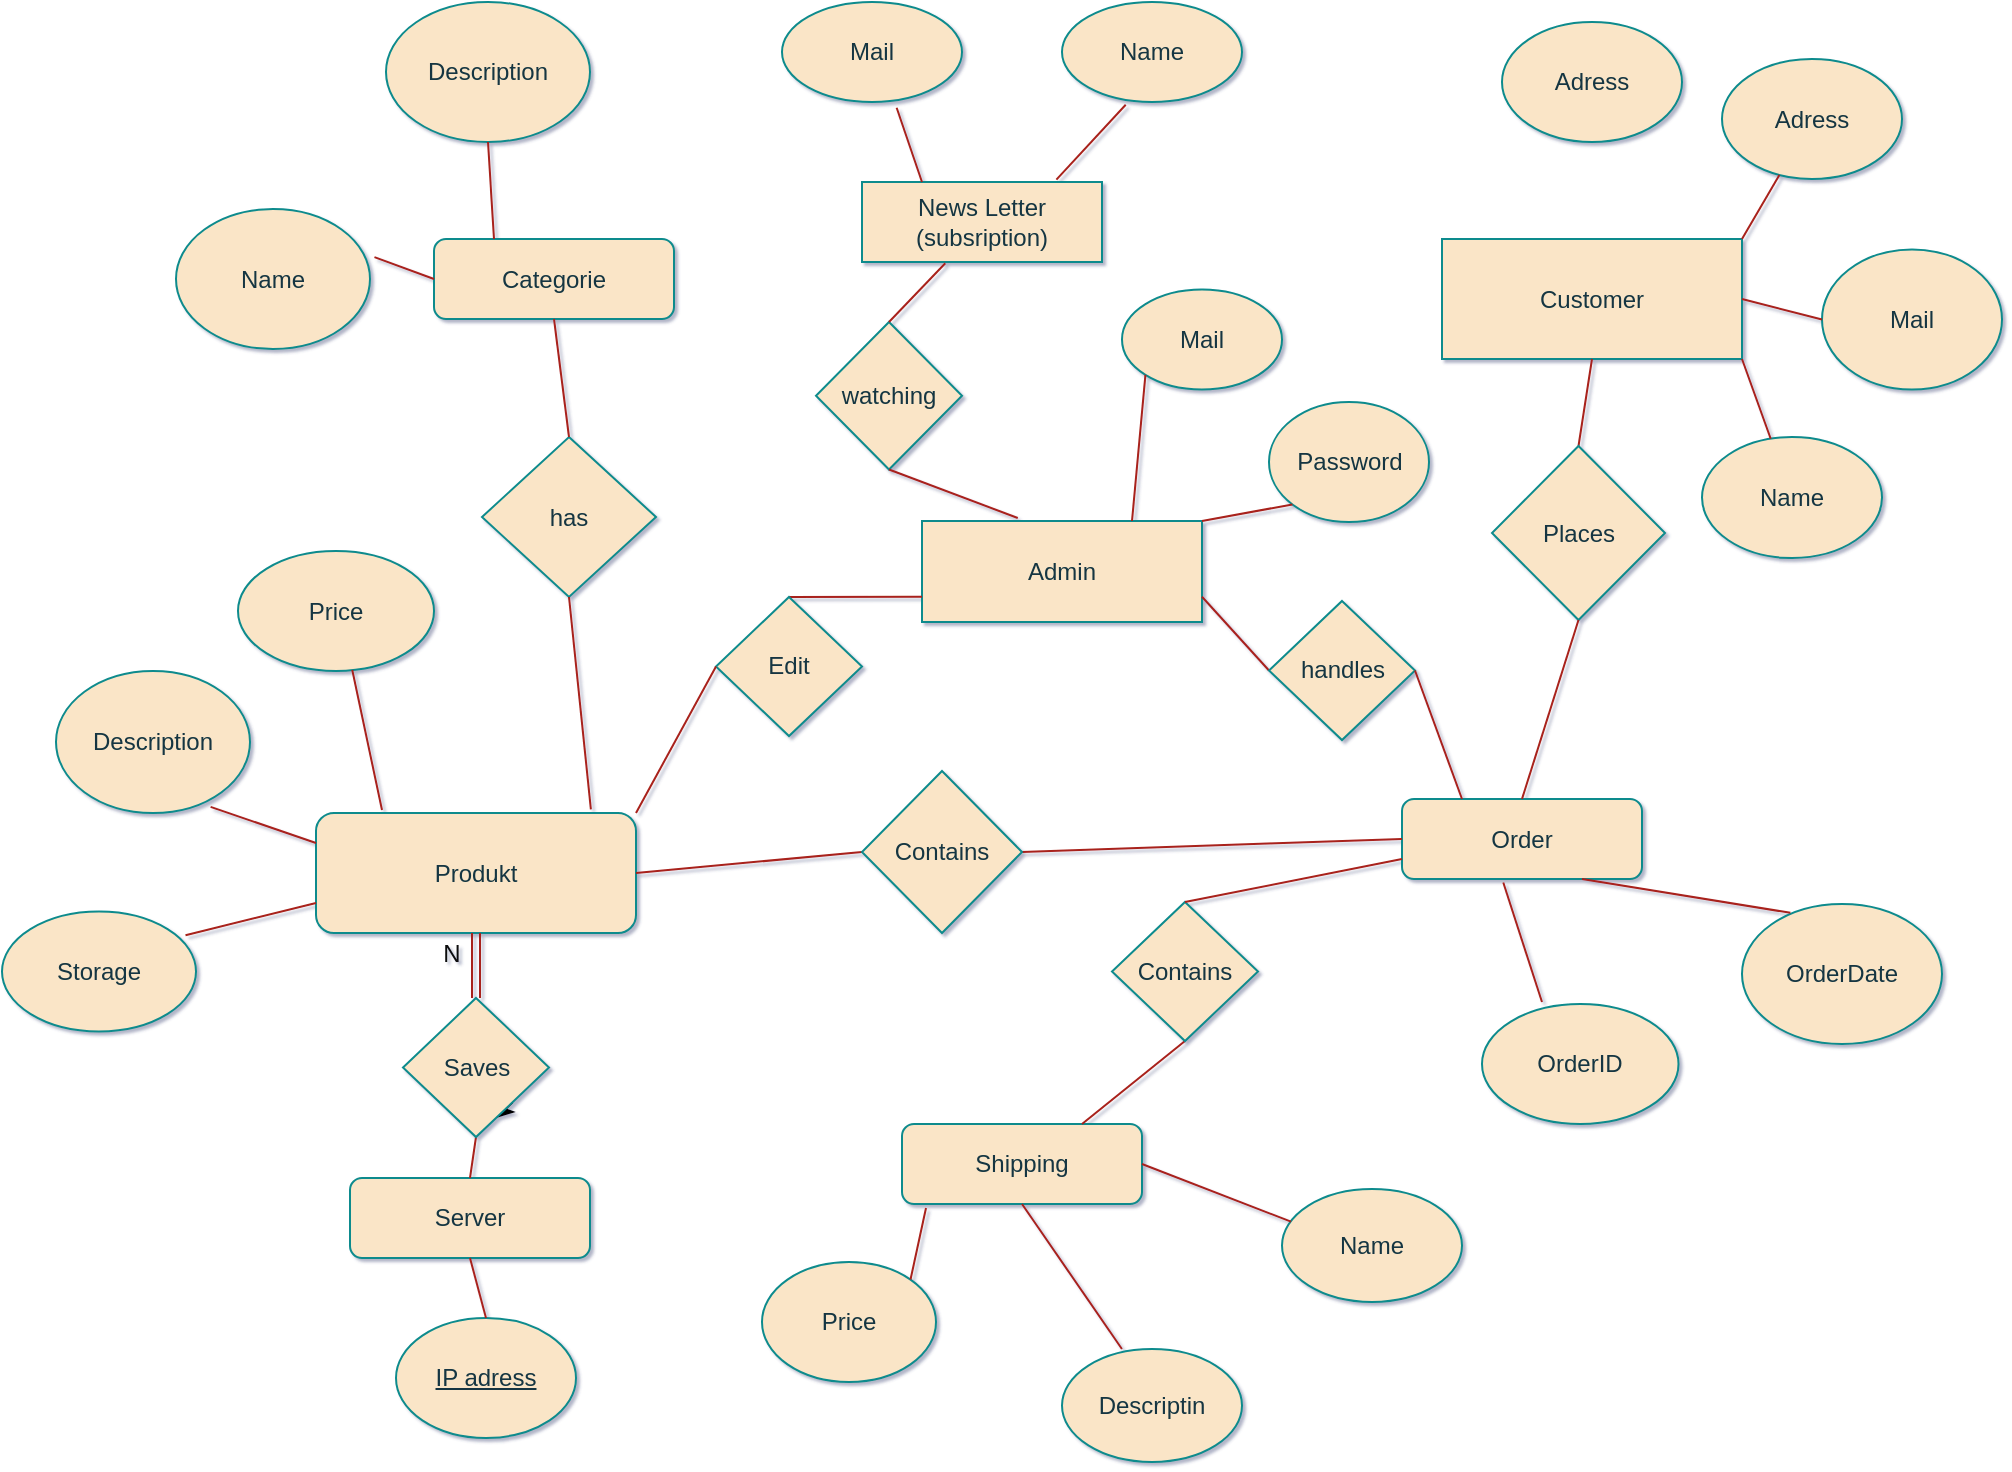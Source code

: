 <mxfile version="14.2.4" type="embed" pages="2">
    <diagram id="C5RBs43oDa-KdzZeNtuy" name="Page-1">
        <mxGraphModel dx="1208" dy="580" grid="1" gridSize="10" guides="1" tooltips="1" connect="1" arrows="1" fold="1" page="0" pageScale="1" pageWidth="827" pageHeight="1169" background="#ffffff" math="0" shadow="1">
            <root>
                <mxCell id="WIyWlLk6GJQsqaUBKTNV-0"/>
                <mxCell id="WIyWlLk6GJQsqaUBKTNV-1" parent="WIyWlLk6GJQsqaUBKTNV-0"/>
                <mxCell id="WbxrASm2dwjbmTtkLsMe-0" value="Customer" style="rounded=1;whiteSpace=wrap;html=1;fontSize=12;glass=0;strokeWidth=1;shadow=0;arcSize=0;fillColor=#FAE5C7;strokeColor=#0F8B8D;fontColor=#143642;" parent="WIyWlLk6GJQsqaUBKTNV-1" vertex="1">
                    <mxGeometry x="580" y="268.5" width="150" height="60" as="geometry"/>
                </mxCell>
                <mxCell id="WbxrASm2dwjbmTtkLsMe-1" value="Produkt" style="rounded=1;whiteSpace=wrap;html=1;fontSize=12;glass=0;strokeWidth=1;shadow=0;fillColor=#FAE5C7;strokeColor=#0F8B8D;fontColor=#143642;" parent="WIyWlLk6GJQsqaUBKTNV-1" vertex="1">
                    <mxGeometry x="17" y="555.5" width="160" height="60" as="geometry"/>
                </mxCell>
                <mxCell id="WbxrASm2dwjbmTtkLsMe-2" value="Order" style="rounded=1;whiteSpace=wrap;html=1;fontSize=12;glass=0;strokeWidth=1;shadow=0;fillColor=#FAE5C7;strokeColor=#0F8B8D;fontColor=#143642;" parent="WIyWlLk6GJQsqaUBKTNV-1" vertex="1">
                    <mxGeometry x="560" y="548.5" width="120" height="40" as="geometry"/>
                </mxCell>
                <mxCell id="WbxrASm2dwjbmTtkLsMe-3" value="Shipping" style="rounded=1;whiteSpace=wrap;html=1;fontSize=12;glass=0;strokeWidth=1;shadow=0;fillColor=#FAE5C7;strokeColor=#0F8B8D;fontColor=#143642;" parent="WIyWlLk6GJQsqaUBKTNV-1" vertex="1">
                    <mxGeometry x="310" y="711" width="120" height="40" as="geometry"/>
                </mxCell>
                <mxCell id="WbxrASm2dwjbmTtkLsMe-4" value="Adress" style="ellipse;whiteSpace=wrap;html=1;fillColor=#FAE5C7;strokeColor=#0F8B8D;fontColor=#143642;" parent="WIyWlLk6GJQsqaUBKTNV-1" vertex="1">
                    <mxGeometry x="720" y="178.5" width="90" height="60" as="geometry"/>
                </mxCell>
                <mxCell id="WbxrASm2dwjbmTtkLsMe-5" value="Mail" style="ellipse;whiteSpace=wrap;html=1;fillColor=#FAE5C7;strokeColor=#0F8B8D;fontColor=#143642;" parent="WIyWlLk6GJQsqaUBKTNV-1" vertex="1">
                    <mxGeometry x="770" y="273.75" width="90" height="70" as="geometry"/>
                </mxCell>
                <mxCell id="WbxrASm2dwjbmTtkLsMe-10" value="OrderID" style="ellipse;whiteSpace=wrap;html=1;fillColor=#FAE5C7;strokeColor=#0F8B8D;fontColor=#143642;" parent="WIyWlLk6GJQsqaUBKTNV-1" vertex="1">
                    <mxGeometry x="600" y="651" width="98.25" height="60" as="geometry"/>
                </mxCell>
                <mxCell id="WbxrASm2dwjbmTtkLsMe-11" value="OrderDate" style="ellipse;whiteSpace=wrap;html=1;fillColor=#FAE5C7;strokeColor=#0F8B8D;fontColor=#143642;" parent="WIyWlLk6GJQsqaUBKTNV-1" vertex="1">
                    <mxGeometry x="730" y="601" width="100" height="70" as="geometry"/>
                </mxCell>
                <mxCell id="WbxrASm2dwjbmTtkLsMe-12" value="" style="endArrow=none;html=1;entryX=0.422;entryY=1.044;entryDx=0;entryDy=0;entryPerimeter=0;labelBackgroundColor=#DAD2D8;strokeColor=#A8201A;fontColor=#143642;" parent="WIyWlLk6GJQsqaUBKTNV-1" target="WbxrASm2dwjbmTtkLsMe-2" edge="1">
                    <mxGeometry width="50" height="50" relative="1" as="geometry">
                        <mxPoint x="630" y="650" as="sourcePoint"/>
                        <mxPoint x="621" y="831.5" as="targetPoint"/>
                    </mxGeometry>
                </mxCell>
                <mxCell id="WbxrASm2dwjbmTtkLsMe-13" value="" style="endArrow=none;html=1;exitX=0.242;exitY=0.063;exitDx=0;exitDy=0;exitPerimeter=0;entryX=0.75;entryY=1;entryDx=0;entryDy=0;labelBackgroundColor=#DAD2D8;strokeColor=#A8201A;fontColor=#143642;" parent="WIyWlLk6GJQsqaUBKTNV-1" source="WbxrASm2dwjbmTtkLsMe-11" target="WbxrASm2dwjbmTtkLsMe-2" edge="1">
                    <mxGeometry width="50" height="50" relative="1" as="geometry">
                        <mxPoint x="590.04" y="900.54" as="sourcePoint"/>
                        <mxPoint x="631" y="841.5" as="targetPoint"/>
                    </mxGeometry>
                </mxCell>
                <mxCell id="WbxrASm2dwjbmTtkLsMe-14" value="Descriptin" style="ellipse;whiteSpace=wrap;html=1;fillColor=#FAE5C7;strokeColor=#0F8B8D;fontColor=#143642;" parent="WIyWlLk6GJQsqaUBKTNV-1" vertex="1">
                    <mxGeometry x="390" y="823.5" width="90" height="56.5" as="geometry"/>
                </mxCell>
                <mxCell id="WbxrASm2dwjbmTtkLsMe-15" value="Price" style="ellipse;whiteSpace=wrap;html=1;fillColor=#FAE5C7;strokeColor=#0F8B8D;fontColor=#143642;" parent="WIyWlLk6GJQsqaUBKTNV-1" vertex="1">
                    <mxGeometry x="240" y="780" width="87" height="60" as="geometry"/>
                </mxCell>
                <mxCell id="WbxrASm2dwjbmTtkLsMe-16" value="Name" style="ellipse;whiteSpace=wrap;html=1;fillColor=#FAE5C7;strokeColor=#0F8B8D;fontColor=#143642;" parent="WIyWlLk6GJQsqaUBKTNV-1" vertex="1">
                    <mxGeometry x="500" y="743.5" width="90" height="56.5" as="geometry"/>
                </mxCell>
                <mxCell id="WbxrASm2dwjbmTtkLsMe-17" value="" style="endArrow=none;html=1;exitX=0.5;exitY=1;exitDx=0;exitDy=0;entryX=0.333;entryY=0;entryDx=0;entryDy=0;entryPerimeter=0;labelBackgroundColor=#DAD2D8;strokeColor=#A8201A;fontColor=#143642;" parent="WIyWlLk6GJQsqaUBKTNV-1" source="WbxrASm2dwjbmTtkLsMe-3" target="WbxrASm2dwjbmTtkLsMe-14" edge="1">
                    <mxGeometry width="50" height="50" relative="1" as="geometry">
                        <mxPoint x="518" y="593.5" as="sourcePoint"/>
                        <mxPoint x="568" y="543.5" as="targetPoint"/>
                    </mxGeometry>
                </mxCell>
                <mxCell id="WbxrASm2dwjbmTtkLsMe-18" value="" style="endArrow=none;html=1;exitX=0.1;exitY=1.05;exitDx=0;exitDy=0;entryX=1;entryY=0;entryDx=0;entryDy=0;exitPerimeter=0;labelBackgroundColor=#DAD2D8;strokeColor=#A8201A;fontColor=#143642;" parent="WIyWlLk6GJQsqaUBKTNV-1" source="WbxrASm2dwjbmTtkLsMe-3" target="WbxrASm2dwjbmTtkLsMe-15" edge="1">
                    <mxGeometry width="50" height="50" relative="1" as="geometry">
                        <mxPoint x="388" y="693.5" as="sourcePoint"/>
                        <mxPoint x="397.96" y="743.5" as="targetPoint"/>
                    </mxGeometry>
                </mxCell>
                <mxCell id="WbxrASm2dwjbmTtkLsMe-19" value="" style="endArrow=none;html=1;exitX=1;exitY=0.5;exitDx=0;exitDy=0;entryX=0.05;entryY=0.289;entryDx=0;entryDy=0;labelBackgroundColor=#DAD2D8;strokeColor=#A8201A;fontColor=#143642;entryPerimeter=0;" parent="WIyWlLk6GJQsqaUBKTNV-1" source="WbxrASm2dwjbmTtkLsMe-3" target="WbxrASm2dwjbmTtkLsMe-16" edge="1">
                    <mxGeometry width="50" height="50" relative="1" as="geometry">
                        <mxPoint x="340" y="695.5" as="sourcePoint"/>
                        <mxPoint x="310.426" y="740.216" as="targetPoint"/>
                    </mxGeometry>
                </mxCell>
                <mxCell id="WbxrASm2dwjbmTtkLsMe-20" style="edgeStyle=orthogonalEdgeStyle;rounded=0;orthogonalLoop=1;jettySize=auto;html=1;exitX=0.5;exitY=1;exitDx=0;exitDy=0;labelBackgroundColor=#DAD2D8;strokeColor=#A8201A;fontColor=#143642;" parent="WIyWlLk6GJQsqaUBKTNV-1" source="WbxrASm2dwjbmTtkLsMe-16" target="WbxrASm2dwjbmTtkLsMe-16" edge="1">
                    <mxGeometry relative="1" as="geometry"/>
                </mxCell>
                <mxCell id="WbxrASm2dwjbmTtkLsMe-21" value="Price" style="ellipse;whiteSpace=wrap;html=1;fillColor=#FAE5C7;strokeColor=#0F8B8D;fontColor=#143642;" parent="WIyWlLk6GJQsqaUBKTNV-1" vertex="1">
                    <mxGeometry x="-22" y="424.5" width="98" height="60" as="geometry"/>
                </mxCell>
                <mxCell id="WbxrASm2dwjbmTtkLsMe-23" value="Description" style="ellipse;whiteSpace=wrap;html=1;fillColor=#FAE5C7;strokeColor=#0F8B8D;fontColor=#143642;" parent="WIyWlLk6GJQsqaUBKTNV-1" vertex="1">
                    <mxGeometry x="-113" y="484.5" width="97" height="71" as="geometry"/>
                </mxCell>
                <mxCell id="WbxrASm2dwjbmTtkLsMe-24" value="Storage" style="ellipse;whiteSpace=wrap;html=1;fillColor=#FAE5C7;strokeColor=#0F8B8D;fontColor=#143642;" parent="WIyWlLk6GJQsqaUBKTNV-1" vertex="1">
                    <mxGeometry x="-140" y="604.75" width="97" height="60" as="geometry"/>
                </mxCell>
                <mxCell id="WbxrASm2dwjbmTtkLsMe-25" value="" style="endArrow=none;html=1;entryX=0;entryY=0.75;entryDx=0;entryDy=0;exitX=0.946;exitY=0.198;exitDx=0;exitDy=0;exitPerimeter=0;labelBackgroundColor=#DAD2D8;strokeColor=#A8201A;fontColor=#143642;" parent="WIyWlLk6GJQsqaUBKTNV-1" source="WbxrASm2dwjbmTtkLsMe-24" target="WbxrASm2dwjbmTtkLsMe-1" edge="1">
                    <mxGeometry width="50" height="50" relative="1" as="geometry">
                        <mxPoint x="84" y="598" as="sourcePoint"/>
                        <mxPoint x="134" y="548" as="targetPoint"/>
                    </mxGeometry>
                </mxCell>
                <mxCell id="WbxrASm2dwjbmTtkLsMe-26" value="" style="endArrow=none;html=1;exitX=0.797;exitY=0.957;exitDx=0;exitDy=0;labelBackgroundColor=#DAD2D8;strokeColor=#A8201A;fontColor=#143642;exitPerimeter=0;entryX=0;entryY=0.25;entryDx=0;entryDy=0;" parent="WIyWlLk6GJQsqaUBKTNV-1" source="WbxrASm2dwjbmTtkLsMe-23" edge="1" target="WbxrASm2dwjbmTtkLsMe-1">
                    <mxGeometry width="50" height="50" relative="1" as="geometry">
                        <mxPoint x="84" y="598" as="sourcePoint"/>
                        <mxPoint x="20" y="553" as="targetPoint"/>
                    </mxGeometry>
                </mxCell>
                <mxCell id="WbxrASm2dwjbmTtkLsMe-28" value="" style="endArrow=none;html=1;exitX=0.583;exitY=0.991;exitDx=0;exitDy=0;exitPerimeter=0;labelBackgroundColor=#DAD2D8;strokeColor=#A8201A;fontColor=#143642;" parent="WIyWlLk6GJQsqaUBKTNV-1" source="WbxrASm2dwjbmTtkLsMe-21" edge="1">
                    <mxGeometry width="50" height="50" relative="1" as="geometry">
                        <mxPoint x="84" y="598" as="sourcePoint"/>
                        <mxPoint x="50" y="554" as="targetPoint"/>
                    </mxGeometry>
                </mxCell>
                <mxCell id="WbxrASm2dwjbmTtkLsMe-36" value="Name" style="ellipse;whiteSpace=wrap;html=1;fillColor=#FAE5C7;strokeColor=#0F8B8D;fontColor=#143642;" parent="WIyWlLk6GJQsqaUBKTNV-1" vertex="1">
                    <mxGeometry x="390" y="150" width="90" height="50" as="geometry"/>
                </mxCell>
                <mxCell id="WbxrASm2dwjbmTtkLsMe-40" value="" style="endArrow=none;html=1;exitX=0.75;exitY=0;exitDx=0;exitDy=0;entryX=0.5;entryY=1;entryDx=0;entryDy=0;labelBackgroundColor=#DAD2D8;strokeColor=#A8201A;fontColor=#143642;" parent="WIyWlLk6GJQsqaUBKTNV-1" source="WbxrASm2dwjbmTtkLsMe-3" target="12" edge="1">
                    <mxGeometry width="50" height="50" relative="1" as="geometry">
                        <mxPoint x="337" y="603" as="sourcePoint"/>
                        <mxPoint x="219" y="695.25" as="targetPoint"/>
                    </mxGeometry>
                </mxCell>
                <mxCell id="WbxrASm2dwjbmTtkLsMe-41" value="" style="endArrow=none;html=1;entryX=1;entryY=0.5;entryDx=0;entryDy=0;labelBackgroundColor=#DAD2D8;strokeColor=#A8201A;fontColor=#143642;exitX=0;exitY=0.5;exitDx=0;exitDy=0;" parent="WIyWlLk6GJQsqaUBKTNV-1" source="WbxrASm2dwjbmTtkLsMe-2" target="WbxrASm2dwjbmTtkLsMe-49" edge="1">
                    <mxGeometry width="50" height="50" relative="1" as="geometry">
                        <mxPoint x="650" y="495" as="sourcePoint"/>
                        <mxPoint x="450" y="430" as="targetPoint"/>
                    </mxGeometry>
                </mxCell>
                <mxCell id="WbxrASm2dwjbmTtkLsMe-43" value="" style="endArrow=none;html=1;entryX=1;entryY=0.5;entryDx=0;entryDy=0;exitX=0;exitY=0.5;exitDx=0;exitDy=0;labelBackgroundColor=#DAD2D8;strokeColor=#A8201A;fontColor=#143642;" parent="WIyWlLk6GJQsqaUBKTNV-1" source="WbxrASm2dwjbmTtkLsMe-49" target="WbxrASm2dwjbmTtkLsMe-1" edge="1">
                    <mxGeometry width="50" height="50" relative="1" as="geometry">
                        <mxPoint x="400" y="480" as="sourcePoint"/>
                        <mxPoint x="450" y="430" as="targetPoint"/>
                    </mxGeometry>
                </mxCell>
                <mxCell id="WbxrASm2dwjbmTtkLsMe-45" value="Admin" style="rounded=1;whiteSpace=wrap;html=1;fontSize=12;glass=0;strokeWidth=1;shadow=0;arcSize=0;fillColor=#FAE5C7;strokeColor=#0F8B8D;fontColor=#143642;" parent="WIyWlLk6GJQsqaUBKTNV-1" vertex="1">
                    <mxGeometry x="320" y="409.5" width="140" height="50.5" as="geometry"/>
                </mxCell>
                <mxCell id="WbxrASm2dwjbmTtkLsMe-46" value="Mail" style="ellipse;whiteSpace=wrap;html=1;fillColor=#FAE5C7;strokeColor=#0F8B8D;fontColor=#143642;" parent="WIyWlLk6GJQsqaUBKTNV-1" vertex="1">
                    <mxGeometry x="420" y="293.75" width="80" height="50" as="geometry"/>
                </mxCell>
                <mxCell id="WbxrASm2dwjbmTtkLsMe-49" value="Contains" style="rhombus;whiteSpace=wrap;html=1;fillColor=#FAE5C7;strokeColor=#0F8B8D;fontColor=#143642;" parent="WIyWlLk6GJQsqaUBKTNV-1" vertex="1">
                    <mxGeometry x="290" y="534.5" width="80" height="81" as="geometry"/>
                </mxCell>
                <mxCell id="WbxrASm2dwjbmTtkLsMe-50" value="" style="endArrow=none;html=1;entryX=0.5;entryY=1;entryDx=0;entryDy=0;exitX=0.5;exitY=0;exitDx=0;exitDy=0;labelBackgroundColor=#DAD2D8;strokeColor=#A8201A;fontColor=#143642;" parent="WIyWlLk6GJQsqaUBKTNV-1" source="9" target="WbxrASm2dwjbmTtkLsMe-0" edge="1">
                    <mxGeometry width="50" height="50" relative="1" as="geometry">
                        <mxPoint x="620" y="388.5" as="sourcePoint"/>
                        <mxPoint x="670" y="338.5" as="targetPoint"/>
                    </mxGeometry>
                </mxCell>
                <mxCell id="WbxrASm2dwjbmTtkLsMe-53" style="edgeStyle=orthogonalEdgeStyle;rounded=0;orthogonalLoop=1;jettySize=auto;html=1;exitX=0.5;exitY=1;exitDx=0;exitDy=0;labelBackgroundColor=#DAD2D8;strokeColor=#A8201A;fontColor=#143642;" parent="WIyWlLk6GJQsqaUBKTNV-1" source="WbxrASm2dwjbmTtkLsMe-23" target="WbxrASm2dwjbmTtkLsMe-23" edge="1">
                    <mxGeometry relative="1" as="geometry"/>
                </mxCell>
                <mxCell id="4" value="Mail" style="ellipse;whiteSpace=wrap;html=1;fillColor=#FAE5C7;strokeColor=#0F8B8D;fontColor=#143642;" parent="WIyWlLk6GJQsqaUBKTNV-1" vertex="1">
                    <mxGeometry x="250" y="150" width="90" height="50" as="geometry"/>
                </mxCell>
                <mxCell id="6" value="Name" style="ellipse;whiteSpace=wrap;html=1;fillColor=#FAE5C7;strokeColor=#0F8B8D;fontColor=#143642;" parent="WIyWlLk6GJQsqaUBKTNV-1" vertex="1">
                    <mxGeometry x="710" y="367.5" width="90" height="60.5" as="geometry"/>
                </mxCell>
                <mxCell id="8" value="&lt;span style=&quot;background-color: rgb(250 , 229 , 199)&quot;&gt;News Letter&lt;br&gt;(subsription)&lt;br&gt;&lt;/span&gt;" style="rounded=1;whiteSpace=wrap;html=1;fontSize=12;glass=0;strokeWidth=1;shadow=0;arcSize=0;fillColor=#FAE5C7;strokeColor=#0F8B8D;fontColor=#143642;" parent="WIyWlLk6GJQsqaUBKTNV-1" vertex="1">
                    <mxGeometry x="290" y="240" width="120" height="40" as="geometry"/>
                </mxCell>
                <mxCell id="9" value="Places" style="rhombus;whiteSpace=wrap;html=1;fillColor=#FAE5C7;strokeColor=#0F8B8D;fontColor=#143642;" parent="WIyWlLk6GJQsqaUBKTNV-1" vertex="1">
                    <mxGeometry x="605" y="372" width="86.5" height="87" as="geometry"/>
                </mxCell>
                <mxCell id="10" value="" style="endArrow=none;html=1;entryX=0.5;entryY=1;entryDx=0;entryDy=0;exitX=0.5;exitY=0;exitDx=0;exitDy=0;labelBackgroundColor=#DAD2D8;strokeColor=#A8201A;fontColor=#143642;" parent="WIyWlLk6GJQsqaUBKTNV-1" source="WbxrASm2dwjbmTtkLsMe-2" target="9" edge="1">
                    <mxGeometry width="50" height="50" relative="1" as="geometry">
                        <mxPoint x="495" y="448" as="sourcePoint"/>
                        <mxPoint x="637.04" y="229" as="targetPoint"/>
                    </mxGeometry>
                </mxCell>
                <mxCell id="12" value="Contains" style="rhombus;whiteSpace=wrap;html=1;fillColor=#FAE5C7;strokeColor=#0F8B8D;fontColor=#143642;" parent="WIyWlLk6GJQsqaUBKTNV-1" vertex="1">
                    <mxGeometry x="415" y="600" width="73" height="69.5" as="geometry"/>
                </mxCell>
                <mxCell id="13" value="" style="endArrow=none;html=1;exitX=0;exitY=0.75;exitDx=0;exitDy=0;entryX=0.5;entryY=0;entryDx=0;entryDy=0;labelBackgroundColor=#DAD2D8;strokeColor=#A8201A;fontColor=#143642;" parent="WIyWlLk6GJQsqaUBKTNV-1" source="WbxrASm2dwjbmTtkLsMe-2" target="12" edge="1">
                    <mxGeometry width="50" height="50" relative="1" as="geometry">
                        <mxPoint x="215.0" y="403" as="sourcePoint"/>
                        <mxPoint x="277" y="439.5" as="targetPoint"/>
                    </mxGeometry>
                </mxCell>
                <mxCell id="14" value="Password" style="ellipse;whiteSpace=wrap;html=1;fillColor=#FAE5C7;strokeColor=#0F8B8D;fontColor=#143642;" parent="WIyWlLk6GJQsqaUBKTNV-1" vertex="1">
                    <mxGeometry x="493.5" y="350" width="80" height="60" as="geometry"/>
                </mxCell>
                <mxCell id="20" value="has" style="rhombus;whiteSpace=wrap;html=1;fillColor=#FAE5C7;strokeColor=#0F8B8D;fontColor=#143642;" parent="WIyWlLk6GJQsqaUBKTNV-1" vertex="1">
                    <mxGeometry x="100" y="367.5" width="87" height="80" as="geometry"/>
                </mxCell>
                <mxCell id="21" value="" style="endArrow=none;html=1;exitX=0.5;exitY=1;exitDx=0;exitDy=0;entryX=0.859;entryY=-0.031;entryDx=0;entryDy=0;entryPerimeter=0;labelBackgroundColor=#DAD2D8;strokeColor=#A8201A;fontColor=#143642;" parent="WIyWlLk6GJQsqaUBKTNV-1" source="20" target="WbxrASm2dwjbmTtkLsMe-1" edge="1">
                    <mxGeometry width="50" height="50" relative="1" as="geometry">
                        <mxPoint x="-3.04" y="439.6" as="sourcePoint"/>
                        <mxPoint x="108.24" y="489.2" as="targetPoint"/>
                    </mxGeometry>
                </mxCell>
                <mxCell id="23" value="Categorie" style="rounded=1;whiteSpace=wrap;html=1;fontSize=12;glass=0;strokeWidth=1;shadow=0;fillColor=#FAE5C7;strokeColor=#0F8B8D;fontColor=#143642;" parent="WIyWlLk6GJQsqaUBKTNV-1" vertex="1">
                    <mxGeometry x="76" y="268.5" width="120" height="40" as="geometry"/>
                </mxCell>
                <mxCell id="24" value="" style="endArrow=none;html=1;exitX=0.5;exitY=1;exitDx=0;exitDy=0;entryX=0.5;entryY=0;entryDx=0;entryDy=0;labelBackgroundColor=#DAD2D8;strokeColor=#A8201A;fontColor=#143642;" parent="WIyWlLk6GJQsqaUBKTNV-1" source="23" target="20" edge="1">
                    <mxGeometry width="50" height="50" relative="1" as="geometry">
                        <mxPoint x="-3.04" y="439.6" as="sourcePoint"/>
                        <mxPoint x="108.24" y="489.2" as="targetPoint"/>
                    </mxGeometry>
                </mxCell>
                <mxCell id="25" value="Name" style="ellipse;whiteSpace=wrap;html=1;fillColor=#FAE5C7;strokeColor=#0F8B8D;fontColor=#143642;" parent="WIyWlLk6GJQsqaUBKTNV-1" vertex="1">
                    <mxGeometry x="-53" y="253.5" width="97" height="70" as="geometry"/>
                </mxCell>
                <mxCell id="26" value="Description" style="ellipse;whiteSpace=wrap;html=1;fillColor=#FAE5C7;strokeColor=#0F8B8D;fontColor=#143642;" parent="WIyWlLk6GJQsqaUBKTNV-1" vertex="1">
                    <mxGeometry x="52" y="150" width="102" height="70" as="geometry"/>
                </mxCell>
                <mxCell id="27" value="" style="endArrow=none;html=1;exitX=0;exitY=0.5;exitDx=0;exitDy=0;entryX=1.023;entryY=0.344;entryDx=0;entryDy=0;labelBackgroundColor=#DAD2D8;strokeColor=#A8201A;fontColor=#143642;entryPerimeter=0;" parent="WIyWlLk6GJQsqaUBKTNV-1" source="23" target="25" edge="1">
                    <mxGeometry width="50" height="50" relative="1" as="geometry">
                        <mxPoint x="127.0" y="280" as="sourcePoint"/>
                        <mxPoint x="165.5" y="350" as="targetPoint"/>
                    </mxGeometry>
                </mxCell>
                <mxCell id="28" value="" style="endArrow=none;html=1;exitX=0.25;exitY=0;exitDx=0;exitDy=0;entryX=0.5;entryY=1;entryDx=0;entryDy=0;labelBackgroundColor=#DAD2D8;strokeColor=#A8201A;fontColor=#143642;" parent="WIyWlLk6GJQsqaUBKTNV-1" source="23" target="26" edge="1">
                    <mxGeometry width="50" height="50" relative="1" as="geometry">
                        <mxPoint x="137.0" y="290" as="sourcePoint"/>
                        <mxPoint x="175.5" y="360" as="targetPoint"/>
                    </mxGeometry>
                </mxCell>
                <mxCell id="_Q14s0imCSCErP1dlIRY-29" value="" style="endArrow=none;html=1;exitX=0;exitY=0.5;exitDx=0;exitDy=0;labelBackgroundColor=#DAD2D8;strokeColor=#A8201A;fontColor=#143642;entryX=1;entryY=0.75;entryDx=0;entryDy=0;" parent="WIyWlLk6GJQsqaUBKTNV-1" source="_Q14s0imCSCErP1dlIRY-33" target="WbxrASm2dwjbmTtkLsMe-45" edge="1">
                    <mxGeometry width="50" height="50" relative="1" as="geometry">
                        <mxPoint x="493.36" y="455.64" as="sourcePoint"/>
                        <mxPoint x="-20" y="240" as="targetPoint"/>
                    </mxGeometry>
                </mxCell>
                <mxCell id="_Q14s0imCSCErP1dlIRY-30" value="" style="endArrow=none;html=1;exitX=0.5;exitY=0;exitDx=0;exitDy=0;labelBackgroundColor=#DAD2D8;strokeColor=#A8201A;fontColor=#143642;entryX=0;entryY=0.75;entryDx=0;entryDy=0;" parent="WIyWlLk6GJQsqaUBKTNV-1" source="_Q14s0imCSCErP1dlIRY-32" target="WbxrASm2dwjbmTtkLsMe-45" edge="1">
                    <mxGeometry width="50" height="50" relative="1" as="geometry">
                        <mxPoint x="415" y="458" as="sourcePoint"/>
                        <mxPoint x="-20" y="230" as="targetPoint"/>
                    </mxGeometry>
                </mxCell>
                <mxCell id="_Q14s0imCSCErP1dlIRY-32" value="Edit" style="rhombus;whiteSpace=wrap;html=1;fillColor=#FAE5C7;strokeColor=#0F8B8D;fontColor=#143642;" parent="WIyWlLk6GJQsqaUBKTNV-1" vertex="1">
                    <mxGeometry x="217" y="447.5" width="73" height="69.5" as="geometry"/>
                </mxCell>
                <mxCell id="_Q14s0imCSCErP1dlIRY-33" value="handles" style="rhombus;whiteSpace=wrap;html=1;fillColor=#FAE5C7;strokeColor=#0F8B8D;fontColor=#143642;" parent="WIyWlLk6GJQsqaUBKTNV-1" vertex="1">
                    <mxGeometry x="493.5" y="449.5" width="73" height="69.5" as="geometry"/>
                </mxCell>
                <mxCell id="_Q14s0imCSCErP1dlIRY-34" value="" style="endArrow=none;html=1;exitX=1;exitY=0.5;exitDx=0;exitDy=0;labelBackgroundColor=#DAD2D8;strokeColor=#A8201A;fontColor=#143642;entryX=0.25;entryY=0;entryDx=0;entryDy=0;" parent="WIyWlLk6GJQsqaUBKTNV-1" source="_Q14s0imCSCErP1dlIRY-33" target="WbxrASm2dwjbmTtkLsMe-2" edge="1">
                    <mxGeometry width="50" height="50" relative="1" as="geometry">
                        <mxPoint x="185" y="405.25" as="sourcePoint"/>
                        <mxPoint x="40" y="373.5" as="targetPoint"/>
                    </mxGeometry>
                </mxCell>
                <mxCell id="_Q14s0imCSCErP1dlIRY-35" value="" style="endArrow=none;html=1;exitX=1;exitY=0;exitDx=0;exitDy=0;labelBackgroundColor=#DAD2D8;strokeColor=#A8201A;fontColor=#143642;entryX=0;entryY=0.5;entryDx=0;entryDy=0;" parent="WIyWlLk6GJQsqaUBKTNV-1" source="WbxrASm2dwjbmTtkLsMe-1" target="_Q14s0imCSCErP1dlIRY-32" edge="1">
                    <mxGeometry width="50" height="50" relative="1" as="geometry">
                        <mxPoint x="165" y="465.25" as="sourcePoint"/>
                        <mxPoint x="177" y="484.75" as="targetPoint"/>
                    </mxGeometry>
                </mxCell>
                <mxCell id="KRyMdzoqbEH62ktGLYb0-31" value="watching" style="rhombus;whiteSpace=wrap;html=1;fillColor=#FAE5C7;strokeColor=#0F8B8D;fontColor=#143642;" parent="WIyWlLk6GJQsqaUBKTNV-1" vertex="1">
                    <mxGeometry x="267" y="310" width="73" height="73.75" as="geometry"/>
                </mxCell>
                <mxCell id="KRyMdzoqbEH62ktGLYb0-32" value="" style="endArrow=none;html=1;entryX=0.5;entryY=1;entryDx=0;entryDy=0;exitX=0.342;exitY=-0.03;exitDx=0;exitDy=0;labelBackgroundColor=#DAD2D8;strokeColor=#A8201A;fontColor=#143642;exitPerimeter=0;" parent="WIyWlLk6GJQsqaUBKTNV-1" source="WbxrASm2dwjbmTtkLsMe-45" target="KRyMdzoqbEH62ktGLYb0-31" edge="1">
                    <mxGeometry width="50" height="50" relative="1" as="geometry">
                        <mxPoint x="556.5" y="329.5" as="sourcePoint"/>
                        <mxPoint x="250.0" y="280" as="targetPoint"/>
                    </mxGeometry>
                </mxCell>
                <mxCell id="KRyMdzoqbEH62ktGLYb0-33" value="" style="endArrow=none;html=1;entryX=0.5;entryY=0;entryDx=0;entryDy=0;exitX=0.347;exitY=1.015;exitDx=0;exitDy=0;labelBackgroundColor=#DAD2D8;strokeColor=#A8201A;fontColor=#143642;exitPerimeter=0;" parent="WIyWlLk6GJQsqaUBKTNV-1" source="8" target="KRyMdzoqbEH62ktGLYb0-31" edge="1">
                    <mxGeometry width="50" height="50" relative="1" as="geometry">
                        <mxPoint x="421.04" y="415.8" as="sourcePoint"/>
                        <mxPoint x="416.5" y="347.5" as="targetPoint"/>
                    </mxGeometry>
                </mxCell>
                <mxCell id="KRyMdzoqbEH62ktGLYb0-37" value="Server" style="rounded=1;whiteSpace=wrap;html=1;fontSize=12;glass=0;strokeWidth=1;shadow=0;fillColor=#FAE5C7;strokeColor=#0F8B8D;fontColor=#143642;" parent="WIyWlLk6GJQsqaUBKTNV-1" vertex="1">
                    <mxGeometry x="34" y="738" width="120" height="40" as="geometry"/>
                </mxCell>
                <mxCell id="KRyMdzoqbEH62ktGLYb0-38" value="" style="endArrow=none;html=1;exitX=0.5;exitY=0;exitDx=0;exitDy=0;entryX=0.5;entryY=1;entryDx=0;entryDy=0;labelBackgroundColor=#DAD2D8;strokeColor=#A8201A;fontColor=#143642;" parent="WIyWlLk6GJQsqaUBKTNV-1" source="KRyMdzoqbEH62ktGLYb0-37" target="KRyMdzoqbEH62ktGLYb0-39" edge="1">
                    <mxGeometry width="50" height="50" relative="1" as="geometry">
                        <mxPoint x="-10" y="661" as="sourcePoint"/>
                        <mxPoint x="-128" y="753.25" as="targetPoint"/>
                    </mxGeometry>
                </mxCell>
                <mxCell id="yfOCMeP6h99PTbERV0zm-30" style="edgeStyle=none;rounded=0;orthogonalLoop=1;jettySize=auto;html=1;exitX=1;exitY=1;exitDx=0;exitDy=0;" parent="WIyWlLk6GJQsqaUBKTNV-1" source="KRyMdzoqbEH62ktGLYb0-39" edge="1">
                    <mxGeometry relative="1" as="geometry">
                        <mxPoint x="107" y="708" as="targetPoint"/>
                    </mxGeometry>
                </mxCell>
                <mxCell id="KRyMdzoqbEH62ktGLYb0-39" value="Saves" style="rhombus;whiteSpace=wrap;html=1;fillColor=#FAE5C7;strokeColor=#0F8B8D;fontColor=#143642;" parent="WIyWlLk6GJQsqaUBKTNV-1" vertex="1">
                    <mxGeometry x="60.5" y="648" width="73" height="69.5" as="geometry"/>
                </mxCell>
                <mxCell id="KRyMdzoqbEH62ktGLYb0-40" value="" style="endArrow=none;html=1;exitX=0.5;exitY=0;exitDx=0;exitDy=0;entryX=0.5;entryY=1;entryDx=0;entryDy=0;labelBackgroundColor=#DAD2D8;strokeColor=#A8201A;fontColor=#143642;shape=link;" parent="WIyWlLk6GJQsqaUBKTNV-1" source="KRyMdzoqbEH62ktGLYb0-39" target="WbxrASm2dwjbmTtkLsMe-1" edge="1">
                    <mxGeometry width="50" height="50" relative="1" as="geometry">
                        <mxPoint x="96" y="799" as="sourcePoint"/>
                        <mxPoint x="114.5" y="737.5" as="targetPoint"/>
                    </mxGeometry>
                </mxCell>
                <mxCell id="KRyMdzoqbEH62ktGLYb0-41" value="" style="endArrow=none;html=1;entryX=0;entryY=1;entryDx=0;entryDy=0;exitX=0.75;exitY=0;exitDx=0;exitDy=0;labelBackgroundColor=#DAD2D8;strokeColor=#A8201A;fontColor=#143642;" parent="WIyWlLk6GJQsqaUBKTNV-1" source="WbxrASm2dwjbmTtkLsMe-45" target="WbxrASm2dwjbmTtkLsMe-46" edge="1">
                    <mxGeometry width="50" height="50" relative="1" as="geometry">
                        <mxPoint x="391.04" y="418.3" as="sourcePoint"/>
                        <mxPoint x="373.5" y="353.75" as="targetPoint"/>
                    </mxGeometry>
                </mxCell>
                <mxCell id="KRyMdzoqbEH62ktGLYb0-42" value="" style="endArrow=none;html=1;entryX=0;entryY=1;entryDx=0;entryDy=0;exitX=1;exitY=0;exitDx=0;exitDy=0;labelBackgroundColor=#DAD2D8;strokeColor=#A8201A;fontColor=#143642;" parent="WIyWlLk6GJQsqaUBKTNV-1" source="WbxrASm2dwjbmTtkLsMe-45" target="14" edge="1">
                    <mxGeometry width="50" height="50" relative="1" as="geometry">
                        <mxPoint x="401.04" y="428.3" as="sourcePoint"/>
                        <mxPoint x="383.5" y="363.75" as="targetPoint"/>
                    </mxGeometry>
                </mxCell>
                <mxCell id="yfOCMeP6h99PTbERV0zm-28" value="&lt;u&gt;IP adress&lt;/u&gt;" style="ellipse;whiteSpace=wrap;html=1;fillColor=#FAE5C7;strokeColor=#0F8B8D;fontColor=#143642;" parent="WIyWlLk6GJQsqaUBKTNV-1" vertex="1">
                    <mxGeometry x="57" y="808" width="90" height="60" as="geometry"/>
                </mxCell>
                <mxCell id="yfOCMeP6h99PTbERV0zm-29" value="" style="endArrow=none;html=1;exitX=0.5;exitY=0;exitDx=0;exitDy=0;entryX=0.5;entryY=1;entryDx=0;entryDy=0;labelBackgroundColor=#DAD2D8;strokeColor=#A8201A;fontColor=#143642;" parent="WIyWlLk6GJQsqaUBKTNV-1" source="yfOCMeP6h99PTbERV0zm-28" target="KRyMdzoqbEH62ktGLYb0-37" edge="1">
                    <mxGeometry width="50" height="50" relative="1" as="geometry">
                        <mxPoint x="164" y="757.5" as="sourcePoint"/>
                        <mxPoint x="187.5" y="737.5" as="targetPoint"/>
                    </mxGeometry>
                </mxCell>
                <mxCell id="yfOCMeP6h99PTbERV0zm-31" value="N" style="text;html=1;strokeColor=none;fillColor=none;align=center;verticalAlign=middle;whiteSpace=wrap;rounded=0;fontColor=#0D0D0D;" parent="WIyWlLk6GJQsqaUBKTNV-1" vertex="1">
                    <mxGeometry x="76" y="615.5" width="18" height="20" as="geometry"/>
                </mxCell>
                <mxCell id="yfOCMeP6h99PTbERV0zm-32" value="" style="endArrow=none;html=1;exitX=1;exitY=0;exitDx=0;exitDy=0;labelBackgroundColor=#DAD2D8;strokeColor=#A8201A;fontColor=#143642;" parent="WIyWlLk6GJQsqaUBKTNV-1" source="WbxrASm2dwjbmTtkLsMe-0" target="WbxrASm2dwjbmTtkLsMe-4" edge="1">
                    <mxGeometry width="50" height="50" relative="1" as="geometry">
                        <mxPoint x="658.25" y="382" as="sourcePoint"/>
                        <mxPoint x="665" y="338.5" as="targetPoint"/>
                    </mxGeometry>
                </mxCell>
                <mxCell id="yfOCMeP6h99PTbERV0zm-33" value="" style="endArrow=none;html=1;entryX=1;entryY=0.5;entryDx=0;entryDy=0;exitX=0;exitY=0.5;exitDx=0;exitDy=0;labelBackgroundColor=#DAD2D8;strokeColor=#A8201A;fontColor=#143642;" parent="WIyWlLk6GJQsqaUBKTNV-1" source="WbxrASm2dwjbmTtkLsMe-5" target="WbxrASm2dwjbmTtkLsMe-0" edge="1">
                    <mxGeometry width="50" height="50" relative="1" as="geometry">
                        <mxPoint x="668.25" y="392" as="sourcePoint"/>
                        <mxPoint x="675" y="348.5" as="targetPoint"/>
                    </mxGeometry>
                </mxCell>
                <mxCell id="yfOCMeP6h99PTbERV0zm-34" value="" style="endArrow=none;html=1;entryX=1;entryY=1;entryDx=0;entryDy=0;labelBackgroundColor=#DAD2D8;strokeColor=#A8201A;fontColor=#143642;" parent="WIyWlLk6GJQsqaUBKTNV-1" source="6" target="WbxrASm2dwjbmTtkLsMe-0" edge="1">
                    <mxGeometry width="50" height="50" relative="1" as="geometry">
                        <mxPoint x="678.25" y="402" as="sourcePoint"/>
                        <mxPoint x="685" y="358.5" as="targetPoint"/>
                    </mxGeometry>
                </mxCell>
                <mxCell id="OUCHFIvF0XzeRcLL-gRn-28" value="" style="endArrow=none;html=1;entryX=0.25;entryY=0;entryDx=0;entryDy=0;exitX=0.637;exitY=1.057;exitDx=0;exitDy=0;labelBackgroundColor=#DAD2D8;strokeColor=#A8201A;fontColor=#143642;exitPerimeter=0;" parent="WIyWlLk6GJQsqaUBKTNV-1" source="4" target="8" edge="1">
                    <mxGeometry width="50" height="50" relative="1" as="geometry">
                        <mxPoint x="341.64" y="290.6" as="sourcePoint"/>
                        <mxPoint x="313.5" y="320" as="targetPoint"/>
                    </mxGeometry>
                </mxCell>
                <mxCell id="OUCHFIvF0XzeRcLL-gRn-29" value="" style="endArrow=none;html=1;entryX=0.81;entryY=-0.029;entryDx=0;entryDy=0;exitX=0.354;exitY=1.027;exitDx=0;exitDy=0;labelBackgroundColor=#DAD2D8;strokeColor=#A8201A;fontColor=#143642;exitPerimeter=0;entryPerimeter=0;" parent="WIyWlLk6GJQsqaUBKTNV-1" source="WbxrASm2dwjbmTtkLsMe-36" target="8" edge="1">
                    <mxGeometry width="50" height="50" relative="1" as="geometry">
                        <mxPoint x="351.64" y="300.6" as="sourcePoint"/>
                        <mxPoint x="323.5" y="330" as="targetPoint"/>
                    </mxGeometry>
                </mxCell>
                <mxCell id="29" value="Adress" style="ellipse;whiteSpace=wrap;html=1;fillColor=#FAE5C7;strokeColor=#0F8B8D;fontColor=#143642;" vertex="1" parent="WIyWlLk6GJQsqaUBKTNV-1">
                    <mxGeometry x="610" y="160" width="90" height="60" as="geometry"/>
                </mxCell>
            </root>
        </mxGraphModel>
    </diagram>
    <diagram id="pH_6GWg96wL3WgfpxiDC" name="Page-2">
        <mxGraphModel grid="1" gridSize="10" guides="1" tooltips="1" connect="1" arrows="1" page="0" fold="1" pageScale="1" pageWidth="850" pageHeight="1100" background="#DAD2D8" math="0" shadow="1">
            <root>
                <mxCell id="EYq20VwDoi3hHW_K076F-0"/>
                <mxCell id="EYq20VwDoi3hHW_K076F-1" parent="EYq20VwDoi3hHW_K076F-0"/>
                <mxCell id="EYq20VwDoi3hHW_K076F-2" value="Custumer" style="shape=table;html=1;whiteSpace=wrap;startSize=20;container=1;collapsible=0;childLayout=tableLayout;fixedRows=1;rowLines=1;fontStyle=1;align=center;rounded=1;sketch=0;strokeColor=#0F8B8D;fillColor=#FAE5C7;swimlaneFillColor=none;labelBorderColor=none;labelBackgroundColor=none;fontColor=#171717;shadow=1;perimeterSpacing=1;strokeWidth=2;columnLines=0;resizeLast=1;resizeLastRow=1;noLabel=0;portConstraintRotation=0;connectable=1;allowArrows=1;snapToPoint=0;treeFolding=0;treeMoving=0;moveCells=1;" parent="EYq20VwDoi3hHW_K076F-1" vertex="1">
                    <mxGeometry x="140" y="-430" width="160" height="200" as="geometry"/>
                </mxCell>
                <mxCell id="EYq20VwDoi3hHW_K076F-3" value="" style="shape=partialRectangle;html=1;whiteSpace=wrap;collapsible=0;dropTarget=0;pointerEvents=0;fillColor=none;top=0;left=0;bottom=1;right=0;points=[[0,0.5],[1,0.5]];portConstraint=eastwest;" parent="EYq20VwDoi3hHW_K076F-2" vertex="1">
                    <mxGeometry y="20" width="160" height="130" as="geometry"/>
                </mxCell>
                <mxCell id="EYq20VwDoi3hHW_K076F-4" value="-&lt;br&gt;-&lt;br&gt;-&lt;br&gt;-&lt;br&gt;-&lt;br&gt;-&lt;br&gt;-&lt;br&gt;-" style="shape=partialRectangle;html=1;whiteSpace=wrap;connectable=0;fillColor=none;top=0;left=0;bottom=0;right=0;overflow=hidden;fontColor=#000000;" parent="EYq20VwDoi3hHW_K076F-3" vertex="1">
                    <mxGeometry width="36" height="130" as="geometry"/>
                </mxCell>
                <mxCell id="EYq20VwDoi3hHW_K076F-5" value="firstName&#10;lastName&#10;mail&#10;phone&#10;adress&#10;zip&#10;city&#10;country" style="shape=partialRectangle;connectable=0;top=0;left=0;bottom=0;right=0;align=left;spacingLeft=8;overflow=hidden;labelBorderColor=none;labelBackgroundColor=none;verticalAlign=middle;horizontal=1;fillColor=none;shadow=0;sketch=0;fontColor=#000000;movableLabel=0;movable=0;" parent="EYq20VwDoi3hHW_K076F-3" vertex="1">
                    <mxGeometry x="36" width="124" height="130" as="geometry"/>
                </mxCell>
                <mxCell id="sE1TBnHU5wQRP2Jf046W-3" value="" style="shape=partialRectangle;html=1;whiteSpace=wrap;collapsible=0;dropTarget=0;pointerEvents=0;fillColor=none;top=0;left=0;bottom=1;right=0;points=[[0,0.5],[1,0.5]];portConstraint=eastwest;" parent="EYq20VwDoi3hHW_K076F-2" vertex="1">
                    <mxGeometry y="150" width="160" height="50" as="geometry"/>
                </mxCell>
                <mxCell id="sE1TBnHU5wQRP2Jf046W-4" value="+&lt;br&gt;" style="shape=partialRectangle;html=1;whiteSpace=wrap;connectable=0;fillColor=none;top=0;left=0;bottom=0;right=0;overflow=hidden;fontColor=#000000;" parent="sE1TBnHU5wQRP2Jf046W-3" vertex="1">
                    <mxGeometry width="36" height="50" as="geometry"/>
                </mxCell>
                <mxCell id="sE1TBnHU5wQRP2Jf046W-5" value="registerCostumer()" style="shape=partialRectangle;connectable=0;top=0;left=0;bottom=0;right=0;align=left;spacingLeft=8;overflow=hidden;labelBorderColor=none;labelBackgroundColor=none;verticalAlign=middle;horizontal=1;fillColor=none;shadow=0;sketch=0;fontColor=#000000;" parent="sE1TBnHU5wQRP2Jf046W-3" vertex="1">
                    <mxGeometry x="36" width="124" height="50" as="geometry"/>
                </mxCell>
                <mxCell id="sE1TBnHU5wQRP2Jf046W-6" value="Categorie" style="shape=table;html=1;whiteSpace=wrap;startSize=20;container=1;collapsible=0;childLayout=tableLayout;fixedRows=1;rowLines=1;fontStyle=1;align=center;rounded=1;sketch=0;strokeColor=#0F8B8D;fillColor=#FAE5C7;swimlaneFillColor=none;labelBorderColor=none;labelBackgroundColor=none;fontColor=#171717;shadow=1;perimeterSpacing=1;strokeWidth=2;columnLines=0;resizeLast=1;resizeLastRow=1;noLabel=0;portConstraintRotation=0;connectable=1;allowArrows=1;snapToPoint=0;treeFolding=0;treeMoving=0;moveCells=1;" parent="EYq20VwDoi3hHW_K076F-1" vertex="1">
                    <mxGeometry x="-120" y="-550" width="160" height="120" as="geometry"/>
                </mxCell>
                <mxCell id="sE1TBnHU5wQRP2Jf046W-7" value="" style="shape=partialRectangle;html=1;whiteSpace=wrap;collapsible=0;dropTarget=0;pointerEvents=0;fillColor=none;top=0;left=0;bottom=1;right=0;points=[[0,0.5],[1,0.5]];portConstraint=eastwest;" parent="sE1TBnHU5wQRP2Jf046W-6" vertex="1">
                    <mxGeometry y="20" width="160" height="50" as="geometry"/>
                </mxCell>
                <mxCell id="sE1TBnHU5wQRP2Jf046W-8" value="-&lt;br&gt;-" style="shape=partialRectangle;html=1;whiteSpace=wrap;connectable=0;fillColor=none;top=0;left=0;bottom=0;right=0;overflow=hidden;fontColor=#000000;" parent="sE1TBnHU5wQRP2Jf046W-7" vertex="1">
                    <mxGeometry width="36" height="50" as="geometry"/>
                </mxCell>
                <mxCell id="sE1TBnHU5wQRP2Jf046W-9" value="CategorieID: int&#10;Description: string" style="shape=partialRectangle;connectable=0;top=0;left=0;bottom=0;right=0;align=left;spacingLeft=8;overflow=hidden;labelBorderColor=none;labelBackgroundColor=none;verticalAlign=middle;horizontal=1;fillColor=none;shadow=0;sketch=0;fontColor=#000000;movableLabel=0;movable=0;" parent="sE1TBnHU5wQRP2Jf046W-7" vertex="1">
                    <mxGeometry x="36" width="124" height="50" as="geometry"/>
                </mxCell>
                <mxCell id="sE1TBnHU5wQRP2Jf046W-10" value="" style="shape=partialRectangle;html=1;whiteSpace=wrap;collapsible=0;dropTarget=0;pointerEvents=0;fillColor=none;top=0;left=0;bottom=1;right=0;points=[[0,0.5],[1,0.5]];portConstraint=eastwest;" parent="sE1TBnHU5wQRP2Jf046W-6" vertex="1">
                    <mxGeometry y="70" width="160" height="50" as="geometry"/>
                </mxCell>
                <mxCell id="sE1TBnHU5wQRP2Jf046W-11" value="" style="shape=partialRectangle;html=1;whiteSpace=wrap;connectable=0;fillColor=none;top=0;left=0;bottom=0;right=0;overflow=hidden;fontColor=#000000;" parent="sE1TBnHU5wQRP2Jf046W-10" vertex="1">
                    <mxGeometry width="36" height="50" as="geometry"/>
                </mxCell>
                <mxCell id="sE1TBnHU5wQRP2Jf046W-12" value="" style="shape=partialRectangle;connectable=0;top=0;left=0;bottom=0;right=0;align=left;spacingLeft=8;overflow=hidden;labelBorderColor=none;labelBackgroundColor=none;verticalAlign=middle;horizontal=1;fillColor=none;shadow=0;sketch=0;fontColor=#000000;" parent="sE1TBnHU5wQRP2Jf046W-10" vertex="1">
                    <mxGeometry x="36" width="124" height="50" as="geometry"/>
                </mxCell>
                <mxCell id="sE1TBnHU5wQRP2Jf046W-14" value="Product" style="shape=table;html=1;whiteSpace=wrap;startSize=20;container=1;collapsible=0;childLayout=tableLayout;fixedRows=1;rowLines=1;fontStyle=1;align=center;rounded=1;sketch=0;strokeColor=#0F8B8D;fillColor=#FAE5C7;swimlaneFillColor=none;labelBorderColor=none;labelBackgroundColor=none;fontColor=#171717;shadow=1;perimeterSpacing=1;strokeWidth=2;columnLines=0;resizeLast=1;resizeLastRow=1;noLabel=0;portConstraintRotation=0;connectable=1;allowArrows=1;snapToPoint=0;treeFolding=0;treeMoving=0;moveCells=1;" parent="EYq20VwDoi3hHW_K076F-1" vertex="1">
                    <mxGeometry x="-60" y="-810" width="160" height="200" as="geometry"/>
                </mxCell>
                <mxCell id="sE1TBnHU5wQRP2Jf046W-15" value="" style="shape=partialRectangle;html=1;whiteSpace=wrap;collapsible=0;dropTarget=0;pointerEvents=0;fillColor=none;top=0;left=0;bottom=1;right=0;points=[[0,0.5],[1,0.5]];portConstraint=eastwest;" parent="sE1TBnHU5wQRP2Jf046W-14" vertex="1">
                    <mxGeometry y="20" width="160" height="110" as="geometry"/>
                </mxCell>
                <mxCell id="sE1TBnHU5wQRP2Jf046W-16" value="-&lt;br&gt;-&lt;br&gt;-&lt;br&gt;-&lt;br&gt;-&lt;br&gt;-" style="shape=partialRectangle;html=1;whiteSpace=wrap;connectable=0;fillColor=none;top=0;left=0;bottom=0;right=0;overflow=hidden;fontColor=#000000;" parent="sE1TBnHU5wQRP2Jf046W-15" vertex="1">
                    <mxGeometry width="36" height="110" as="geometry"/>
                </mxCell>
                <mxCell id="sE1TBnHU5wQRP2Jf046W-17" value="productID&#10;categoryId&#10;productName&#10;price&#10;stock&#10;image" style="shape=partialRectangle;connectable=0;top=0;left=0;bottom=0;right=0;align=left;spacingLeft=8;overflow=hidden;labelBorderColor=none;labelBackgroundColor=none;verticalAlign=middle;horizontal=1;fillColor=none;shadow=0;sketch=0;fontColor=#000000;movableLabel=0;movable=0;" parent="sE1TBnHU5wQRP2Jf046W-15" vertex="1">
                    <mxGeometry x="36" width="124" height="110" as="geometry"/>
                </mxCell>
                <mxCell id="sE1TBnHU5wQRP2Jf046W-18" value="" style="shape=partialRectangle;html=1;whiteSpace=wrap;collapsible=0;dropTarget=0;pointerEvents=0;fillColor=none;top=0;left=0;bottom=1;right=0;points=[[0,0.5],[1,0.5]];portConstraint=eastwest;" parent="sE1TBnHU5wQRP2Jf046W-14" vertex="1">
                    <mxGeometry y="130" width="160" height="70" as="geometry"/>
                </mxCell>
                <mxCell id="sE1TBnHU5wQRP2Jf046W-19" value="+&lt;br&gt;+&lt;br&gt;+" style="shape=partialRectangle;html=1;whiteSpace=wrap;connectable=0;fillColor=none;top=0;left=0;bottom=0;right=0;overflow=hidden;fontColor=#000000;" parent="sE1TBnHU5wQRP2Jf046W-18" vertex="1">
                    <mxGeometry width="36" height="70" as="geometry"/>
                </mxCell>
                <mxCell id="sE1TBnHU5wQRP2Jf046W-20" value="addProduct&#10;updateProduct&#10;deleteProduct" style="shape=partialRectangle;connectable=0;top=0;left=0;bottom=0;right=0;align=left;spacingLeft=8;overflow=hidden;labelBorderColor=none;labelBackgroundColor=none;verticalAlign=middle;horizontal=1;fillColor=none;shadow=0;sketch=0;fontColor=#000000;" parent="sE1TBnHU5wQRP2Jf046W-18" vertex="1">
                    <mxGeometry x="36" width="124" height="70" as="geometry"/>
                </mxCell>
                <mxCell id="sX8YHLruTXfwIP70m2mx-6" value="Order" style="shape=table;html=1;whiteSpace=wrap;startSize=20;container=1;collapsible=0;childLayout=tableLayout;fixedRows=1;rowLines=1;fontStyle=1;align=center;rounded=1;sketch=0;strokeColor=#0F8B8D;fillColor=#FAE5C7;swimlaneFillColor=none;labelBorderColor=none;labelBackgroundColor=none;fontColor=#171717;shadow=1;perimeterSpacing=1;strokeWidth=2;columnLines=0;resizeLast=1;resizeLastRow=1;noLabel=0;portConstraintRotation=0;connectable=1;allowArrows=1;snapToPoint=0;treeFolding=0;treeMoving=0;moveCells=1;" parent="EYq20VwDoi3hHW_K076F-1" vertex="1">
                    <mxGeometry x="370" y="-560" width="160" height="140" as="geometry"/>
                </mxCell>
                <mxCell id="sX8YHLruTXfwIP70m2mx-7" value="" style="shape=partialRectangle;html=1;whiteSpace=wrap;collapsible=0;dropTarget=0;pointerEvents=0;fillColor=none;top=0;left=0;bottom=1;right=0;points=[[0,0.5],[1,0.5]];portConstraint=eastwest;" parent="sX8YHLruTXfwIP70m2mx-6" vertex="1">
                    <mxGeometry y="20" width="160" height="70" as="geometry"/>
                </mxCell>
                <mxCell id="sX8YHLruTXfwIP70m2mx-8" value="-&lt;br&gt;-&lt;br&gt;-" style="shape=partialRectangle;html=1;whiteSpace=wrap;connectable=0;fillColor=none;top=0;left=0;bottom=0;right=0;overflow=hidden;fontColor=#000000;" parent="sX8YHLruTXfwIP70m2mx-7" vertex="1">
                    <mxGeometry width="36" height="70" as="geometry"/>
                </mxCell>
                <mxCell id="sX8YHLruTXfwIP70m2mx-9" value="OrderID: int&#10;OrderDate: string&#10;OrderStatus: String" style="shape=partialRectangle;connectable=0;top=0;left=0;bottom=0;right=0;align=left;spacingLeft=8;overflow=hidden;labelBorderColor=none;labelBackgroundColor=none;verticalAlign=middle;horizontal=1;fillColor=none;shadow=0;sketch=0;fontColor=#000000;movableLabel=0;movable=0;" parent="sX8YHLruTXfwIP70m2mx-7" vertex="1">
                    <mxGeometry x="36" width="124" height="70" as="geometry"/>
                </mxCell>
                <mxCell id="sX8YHLruTXfwIP70m2mx-10" value="" style="shape=partialRectangle;html=1;whiteSpace=wrap;collapsible=0;dropTarget=0;pointerEvents=0;fillColor=none;top=0;left=0;bottom=1;right=0;points=[[0,0.5],[1,0.5]];portConstraint=eastwest;" parent="sX8YHLruTXfwIP70m2mx-6" vertex="1">
                    <mxGeometry y="90" width="160" height="50" as="geometry"/>
                </mxCell>
                <mxCell id="sX8YHLruTXfwIP70m2mx-11" value="+" style="shape=partialRectangle;html=1;whiteSpace=wrap;connectable=0;fillColor=none;top=0;left=0;bottom=0;right=0;overflow=hidden;fontColor=#000000;" parent="sX8YHLruTXfwIP70m2mx-10" vertex="1">
                    <mxGeometry width="36" height="50" as="geometry"/>
                </mxCell>
                <mxCell id="sX8YHLruTXfwIP70m2mx-12" value="placeOrder" style="shape=partialRectangle;connectable=0;top=0;left=0;bottom=0;right=0;align=left;spacingLeft=8;overflow=hidden;labelBorderColor=none;labelBackgroundColor=none;verticalAlign=middle;horizontal=1;fillColor=none;shadow=0;sketch=0;fontColor=#000000;" parent="sX8YHLruTXfwIP70m2mx-10" vertex="1">
                    <mxGeometry x="36" width="124" height="50" as="geometry"/>
                </mxCell>
                <mxCell id="eEjuNJMLEZY-8Tj4vy_q-0" value="Shipping" style="shape=table;html=1;whiteSpace=wrap;startSize=20;container=1;collapsible=0;childLayout=tableLayout;fixedRows=1;rowLines=1;fontStyle=1;align=center;rounded=1;sketch=0;strokeColor=#0F8B8D;fillColor=#FAE5C7;swimlaneFillColor=none;labelBorderColor=none;labelBackgroundColor=none;fontColor=#171717;shadow=1;perimeterSpacing=1;strokeWidth=2;columnLines=0;resizeLast=1;resizeLastRow=1;noLabel=0;portConstraintRotation=0;connectable=1;allowArrows=1;snapToPoint=0;treeFolding=0;treeMoving=0;moveCells=1;" parent="EYq20VwDoi3hHW_K076F-1" vertex="1">
                    <mxGeometry x="500" y="-780" width="160" height="140" as="geometry"/>
                </mxCell>
                <mxCell id="eEjuNJMLEZY-8Tj4vy_q-1" value="" style="shape=partialRectangle;html=1;whiteSpace=wrap;collapsible=0;dropTarget=0;pointerEvents=0;fillColor=none;top=0;left=0;bottom=1;right=0;points=[[0,0.5],[1,0.5]];portConstraint=eastwest;" parent="eEjuNJMLEZY-8Tj4vy_q-0" vertex="1">
                    <mxGeometry y="20" width="160" height="70" as="geometry"/>
                </mxCell>
                <mxCell id="eEjuNJMLEZY-8Tj4vy_q-2" value="-&lt;br&gt;-&lt;br&gt;-&lt;br&gt;-" style="shape=partialRectangle;html=1;whiteSpace=wrap;connectable=0;fillColor=none;top=0;left=0;bottom=0;right=0;overflow=hidden;fontColor=#000000;" parent="eEjuNJMLEZY-8Tj4vy_q-1" vertex="1">
                    <mxGeometry width="36" height="70" as="geometry"/>
                </mxCell>
                <mxCell id="eEjuNJMLEZY-8Tj4vy_q-3" value="ShippingMethod&#10;Name&#10;Price&#10;Description" style="shape=partialRectangle;connectable=0;top=0;left=0;bottom=0;right=0;align=left;spacingLeft=8;overflow=hidden;labelBorderColor=none;labelBackgroundColor=none;verticalAlign=middle;horizontal=1;fillColor=none;shadow=0;sketch=0;fontColor=#000000;movableLabel=0;movable=0;" parent="eEjuNJMLEZY-8Tj4vy_q-1" vertex="1">
                    <mxGeometry x="36" width="124" height="70" as="geometry"/>
                </mxCell>
                <mxCell id="eEjuNJMLEZY-8Tj4vy_q-4" value="" style="shape=partialRectangle;html=1;whiteSpace=wrap;collapsible=0;dropTarget=0;pointerEvents=0;fillColor=none;top=0;left=0;bottom=1;right=0;points=[[0,0.5],[1,0.5]];portConstraint=eastwest;" parent="eEjuNJMLEZY-8Tj4vy_q-0" vertex="1">
                    <mxGeometry y="90" width="160" height="50" as="geometry"/>
                </mxCell>
                <mxCell id="eEjuNJMLEZY-8Tj4vy_q-5" value="+" style="shape=partialRectangle;html=1;whiteSpace=wrap;connectable=0;fillColor=none;top=0;left=0;bottom=0;right=0;overflow=hidden;fontColor=#000000;" parent="eEjuNJMLEZY-8Tj4vy_q-4" vertex="1">
                    <mxGeometry width="36" height="50" as="geometry"/>
                </mxCell>
                <mxCell id="eEjuNJMLEZY-8Tj4vy_q-6" value="shippingMethod" style="shape=partialRectangle;connectable=0;top=0;left=0;bottom=0;right=0;align=left;spacingLeft=8;overflow=hidden;labelBorderColor=none;labelBackgroundColor=none;verticalAlign=middle;horizontal=1;fillColor=none;shadow=0;sketch=0;fontColor=#000000;" parent="eEjuNJMLEZY-8Tj4vy_q-4" vertex="1">
                    <mxGeometry x="36" width="124" height="50" as="geometry"/>
                </mxCell>
                <mxCell id="vu7MltlhaS5OMn15oyJK-7" value="News Letter" style="shape=table;html=1;whiteSpace=wrap;startSize=20;container=1;collapsible=0;childLayout=tableLayout;fixedRows=1;rowLines=1;fontStyle=1;align=center;rounded=1;sketch=0;strokeColor=#0F8B8D;fillColor=#FAE5C7;swimlaneFillColor=none;labelBorderColor=none;labelBackgroundColor=none;fontColor=#171717;shadow=1;perimeterSpacing=1;strokeWidth=2;columnLines=0;resizeLast=1;resizeLastRow=1;noLabel=0;portConstraintRotation=0;connectable=1;allowArrows=1;snapToPoint=0;treeFolding=0;treeMoving=0;moveCells=1;" parent="EYq20VwDoi3hHW_K076F-1" vertex="1">
                    <mxGeometry x="160" y="-610" width="160" height="100" as="geometry"/>
                </mxCell>
                <mxCell id="vu7MltlhaS5OMn15oyJK-8" value="" style="shape=partialRectangle;html=1;whiteSpace=wrap;collapsible=0;dropTarget=0;pointerEvents=0;fillColor=none;top=0;left=0;bottom=1;right=0;points=[[0,0.5],[1,0.5]];portConstraint=eastwest;" parent="vu7MltlhaS5OMn15oyJK-7" vertex="1">
                    <mxGeometry y="20" width="160" height="40" as="geometry"/>
                </mxCell>
                <mxCell id="vu7MltlhaS5OMn15oyJK-9" value="-&lt;br&gt;-" style="shape=partialRectangle;html=1;whiteSpace=wrap;connectable=0;fillColor=none;top=0;left=0;bottom=0;right=0;overflow=hidden;fontColor=#000000;" parent="vu7MltlhaS5OMn15oyJK-8" vertex="1">
                    <mxGeometry width="36" height="40" as="geometry"/>
                </mxCell>
                <mxCell id="vu7MltlhaS5OMn15oyJK-10" value="name&#10;mail" style="shape=partialRectangle;connectable=0;top=0;left=0;bottom=0;right=0;align=left;spacingLeft=8;overflow=hidden;labelBorderColor=none;labelBackgroundColor=none;verticalAlign=middle;horizontal=1;fillColor=none;shadow=0;sketch=0;fontColor=#000000;movableLabel=0;movable=0;" parent="vu7MltlhaS5OMn15oyJK-8" vertex="1">
                    <mxGeometry x="36" width="124" height="40" as="geometry"/>
                </mxCell>
                <mxCell id="vu7MltlhaS5OMn15oyJK-11" value="" style="shape=partialRectangle;html=1;whiteSpace=wrap;collapsible=0;dropTarget=0;pointerEvents=0;fillColor=none;top=0;left=0;bottom=1;right=0;points=[[0,0.5],[1,0.5]];portConstraint=eastwest;" parent="vu7MltlhaS5OMn15oyJK-7" vertex="1">
                    <mxGeometry y="60" width="160" height="40" as="geometry"/>
                </mxCell>
                <mxCell id="vu7MltlhaS5OMn15oyJK-12" value="" style="shape=partialRectangle;html=1;whiteSpace=wrap;connectable=0;fillColor=none;top=0;left=0;bottom=0;right=0;overflow=hidden;fontColor=#000000;" parent="vu7MltlhaS5OMn15oyJK-11" vertex="1">
                    <mxGeometry width="36" height="40" as="geometry"/>
                </mxCell>
                <mxCell id="vu7MltlhaS5OMn15oyJK-13" value="des" style="shape=partialRectangle;connectable=0;top=0;left=0;bottom=0;right=0;align=left;spacingLeft=8;overflow=hidden;labelBorderColor=none;labelBackgroundColor=none;verticalAlign=middle;horizontal=1;fillColor=none;shadow=0;sketch=0;fontColor=#000000;" parent="vu7MltlhaS5OMn15oyJK-11" vertex="1">
                    <mxGeometry x="36" width="124" height="40" as="geometry"/>
                </mxCell>
                <mxCell id="bDR34OuuP8WHt_SvqQbV-2" value="" style="endArrow=none;html=1;strokeColor=#A8201A;fillColor=#FAE5C7;fontColor=#171717;exitX=0.465;exitY=1.018;exitDx=0;exitDy=0;exitPerimeter=0;entryX=0.5;entryY=0;entryDx=0;entryDy=0;endFill=0;" parent="EYq20VwDoi3hHW_K076F-1" source="vu7MltlhaS5OMn15oyJK-11" target="EYq20VwDoi3hHW_K076F-2" edge="1">
                    <mxGeometry relative="1" as="geometry">
                        <mxPoint x="130" y="-420" as="sourcePoint"/>
                        <mxPoint x="290" y="-420" as="targetPoint"/>
                    </mxGeometry>
                </mxCell>
                <mxCell id="bDR34OuuP8WHt_SvqQbV-4" value="N" style="edgeLabel;resizable=0;html=1;align=left;verticalAlign=bottom;" parent="bDR34OuuP8WHt_SvqQbV-2" connectable="0" vertex="1">
                    <mxGeometry x="-1" relative="1" as="geometry"/>
                </mxCell>
                <mxCell id="bDR34OuuP8WHt_SvqQbV-5" value="1" style="edgeLabel;resizable=0;html=1;align=right;verticalAlign=bottom;" parent="bDR34OuuP8WHt_SvqQbV-2" connectable="0" vertex="1">
                    <mxGeometry x="1" relative="1" as="geometry"/>
                </mxCell>
                <mxCell id="Ao2rYp97oHa5MdygA9R6-4" value="" style="endArrow=none;html=1;strokeColor=#A8201A;fillColor=#FAE5C7;fontColor=#171717;exitX=1.023;exitY=0.098;exitDx=0;exitDy=0;exitPerimeter=0;entryX=0.007;entryY=0.56;entryDx=0;entryDy=0;entryPerimeter=0;edgeStyle=orthogonalEdgeStyle;elbow=vertical;endFill=0;startArrow=diamond;startFill=1;" parent="EYq20VwDoi3hHW_K076F-1" source="sE1TBnHU5wQRP2Jf046W-10" target="EYq20VwDoi3hHW_K076F-3" edge="1">
                    <mxGeometry relative="1" as="geometry">
                        <mxPoint x="236.362" y="-332.584" as="sourcePoint"/>
                        <mxPoint x="236.96" y="-407.8" as="targetPoint"/>
                    </mxGeometry>
                </mxCell>
                <mxCell id="Ao2rYp97oHa5MdygA9R6-5" value="N" style="edgeLabel;resizable=0;html=1;align=left;verticalAlign=bottom;" parent="Ao2rYp97oHa5MdygA9R6-4" connectable="0" vertex="1">
                    <mxGeometry x="-1" relative="1" as="geometry"/>
                </mxCell>
                <mxCell id="Ao2rYp97oHa5MdygA9R6-6" value="1" style="edgeLabel;resizable=0;html=1;align=right;verticalAlign=bottom;" parent="Ao2rYp97oHa5MdygA9R6-4" connectable="0" vertex="1">
                    <mxGeometry x="1" relative="1" as="geometry"/>
                </mxCell>
                <mxCell id="VCIxVqhMgTfVzxnMqreL-0" value="" style="endArrow=none;html=1;strokeColor=#A8201A;fillColor=#FAE5C7;fontColor=#171717;exitX=0.5;exitY=0;exitDx=0;exitDy=0;entryX=0.75;entryY=1.007;entryDx=0;entryDy=0;edgeStyle=orthogonalEdgeStyle;elbow=vertical;endFill=0;startArrow=diamond;startFill=1;entryPerimeter=0;" parent="EYq20VwDoi3hHW_K076F-1" source="sE1TBnHU5wQRP2Jf046W-6" target="sE1TBnHU5wQRP2Jf046W-18" edge="1">
                    <mxGeometry relative="1" as="geometry">
                        <mxPoint x="53.68" y="-465.1" as="sourcePoint"/>
                        <mxPoint x="141.12" y="-517.2" as="targetPoint"/>
                    </mxGeometry>
                </mxCell>
                <mxCell id="VCIxVqhMgTfVzxnMqreL-1" value="N" style="edgeLabel;resizable=0;html=1;align=left;verticalAlign=bottom;" parent="VCIxVqhMgTfVzxnMqreL-0" connectable="0" vertex="1">
                    <mxGeometry x="-1" relative="1" as="geometry"/>
                </mxCell>
                <mxCell id="VCIxVqhMgTfVzxnMqreL-2" value="N" style="edgeLabel;resizable=0;html=1;align=right;verticalAlign=bottom;" parent="VCIxVqhMgTfVzxnMqreL-0" connectable="0" vertex="1">
                    <mxGeometry x="1" relative="1" as="geometry"/>
                </mxCell>
                <mxCell id="2XkyV3uJISKleCY_u9W9-0" value="" style="endArrow=none;html=1;strokeColor=#A8201A;fillColor=#FAE5C7;fontColor=#171717;exitX=0;exitY=0.5;exitDx=0;exitDy=0;entryX=1.025;entryY=0.744;entryDx=0;entryDy=0;entryPerimeter=0;endFill=0;" parent="EYq20VwDoi3hHW_K076F-1" source="sX8YHLruTXfwIP70m2mx-7" target="EYq20VwDoi3hHW_K076F-3" edge="1">
                    <mxGeometry relative="1" as="geometry">
                        <mxPoint x="236.362" y="-332.224" as="sourcePoint"/>
                        <mxPoint x="236.96" y="-407.8" as="targetPoint"/>
                    </mxGeometry>
                </mxCell>
                <mxCell id="2XkyV3uJISKleCY_u9W9-1" value="1..*" style="edgeLabel;resizable=0;html=1;align=left;verticalAlign=bottom;" parent="2XkyV3uJISKleCY_u9W9-0" connectable="0" vertex="1">
                    <mxGeometry x="-1" relative="1" as="geometry"/>
                </mxCell>
                <mxCell id="2XkyV3uJISKleCY_u9W9-2" value="1" style="edgeLabel;resizable=0;html=1;align=right;verticalAlign=bottom;" parent="2XkyV3uJISKleCY_u9W9-0" connectable="0" vertex="1">
                    <mxGeometry x="1" relative="1" as="geometry"/>
                </mxCell>
                <mxCell id="2XkyV3uJISKleCY_u9W9-3" value="" style="endArrow=none;html=1;strokeColor=#A8201A;fillColor=#FAE5C7;fontColor=#171717;entryX=0.46;entryY=1.008;entryDx=0;entryDy=0;entryPerimeter=0;endFill=0;" parent="EYq20VwDoi3hHW_K076F-1" target="eEjuNJMLEZY-8Tj4vy_q-4" edge="1">
                    <mxGeometry relative="1" as="geometry">
                        <mxPoint x="500" y="-564" as="sourcePoint"/>
                        <mxPoint x="304" y="-493.28" as="targetPoint"/>
                    </mxGeometry>
                </mxCell>
                <mxCell id="2XkyV3uJISKleCY_u9W9-4" value="1" style="edgeLabel;resizable=0;html=1;align=left;verticalAlign=bottom;" parent="2XkyV3uJISKleCY_u9W9-3" connectable="0" vertex="1">
                    <mxGeometry x="-1" relative="1" as="geometry"/>
                </mxCell>
                <mxCell id="2XkyV3uJISKleCY_u9W9-5" value="1" style="edgeLabel;resizable=0;html=1;align=right;verticalAlign=bottom;" parent="2XkyV3uJISKleCY_u9W9-3" connectable="0" vertex="1">
                    <mxGeometry x="1" relative="1" as="geometry"/>
                </mxCell>
                <mxCell id="tOOzp2iCIozEjNlSgFu8-0" value="Admin" style="shape=table;html=1;whiteSpace=wrap;startSize=20;container=1;collapsible=0;childLayout=tableLayout;fixedRows=1;rowLines=1;fontStyle=1;align=center;rounded=1;sketch=0;strokeColor=#0F8B8D;fillColor=#FAE5C7;swimlaneFillColor=none;labelBorderColor=none;labelBackgroundColor=none;fontColor=#171717;shadow=1;perimeterSpacing=1;strokeWidth=2;columnLines=0;resizeLast=1;resizeLastRow=1;noLabel=0;portConstraintRotation=0;connectable=1;allowArrows=1;snapToPoint=0;treeFolding=0;treeMoving=0;moveCells=1;" parent="EYq20VwDoi3hHW_K076F-1" vertex="1">
                    <mxGeometry x="230" y="-830" width="160" height="130" as="geometry"/>
                </mxCell>
                <mxCell id="tOOzp2iCIozEjNlSgFu8-1" value="" style="shape=partialRectangle;html=1;whiteSpace=wrap;collapsible=0;dropTarget=0;pointerEvents=0;fillColor=none;top=0;left=0;bottom=1;right=0;points=[[0,0.5],[1,0.5]];portConstraint=eastwest;" parent="tOOzp2iCIozEjNlSgFu8-0" vertex="1">
                    <mxGeometry y="20" width="160" height="60" as="geometry"/>
                </mxCell>
                <mxCell id="tOOzp2iCIozEjNlSgFu8-2" value="-&lt;br&gt;-" style="shape=partialRectangle;html=1;whiteSpace=wrap;connectable=0;fillColor=none;top=0;left=0;bottom=0;right=0;overflow=hidden;fontColor=#000000;" parent="tOOzp2iCIozEjNlSgFu8-1" vertex="1">
                    <mxGeometry width="36" height="60" as="geometry"/>
                </mxCell>
                <mxCell id="tOOzp2iCIozEjNlSgFu8-3" value="mail&#10;password" style="shape=partialRectangle;connectable=0;top=0;left=0;bottom=0;right=0;align=left;spacingLeft=8;overflow=hidden;labelBorderColor=none;labelBackgroundColor=none;verticalAlign=middle;horizontal=1;fillColor=none;shadow=0;sketch=0;fontColor=#000000;movableLabel=0;movable=0;" parent="tOOzp2iCIozEjNlSgFu8-1" vertex="1">
                    <mxGeometry x="36" width="124" height="60" as="geometry"/>
                </mxCell>
                <mxCell id="tOOzp2iCIozEjNlSgFu8-4" value="" style="shape=partialRectangle;html=1;whiteSpace=wrap;collapsible=0;dropTarget=0;pointerEvents=0;fillColor=none;top=0;left=0;bottom=1;right=0;points=[[0,0.5],[1,0.5]];portConstraint=eastwest;" parent="tOOzp2iCIozEjNlSgFu8-0" vertex="1">
                    <mxGeometry y="80" width="160" height="50" as="geometry"/>
                </mxCell>
                <mxCell id="tOOzp2iCIozEjNlSgFu8-5" value="+&lt;br&gt;" style="shape=partialRectangle;html=1;whiteSpace=wrap;connectable=0;fillColor=none;top=0;left=0;bottom=0;right=0;overflow=hidden;fontColor=#000000;" parent="tOOzp2iCIozEjNlSgFu8-4" vertex="1">
                    <mxGeometry width="36" height="50" as="geometry"/>
                </mxCell>
                <mxCell id="tOOzp2iCIozEjNlSgFu8-6" value="login" style="shape=partialRectangle;connectable=0;top=0;left=0;bottom=0;right=0;align=left;spacingLeft=8;overflow=hidden;labelBorderColor=none;labelBackgroundColor=none;verticalAlign=middle;horizontal=1;fillColor=none;shadow=0;sketch=0;fontColor=#000000;" parent="tOOzp2iCIozEjNlSgFu8-4" vertex="1">
                    <mxGeometry x="36" width="124" height="50" as="geometry"/>
                </mxCell>
                <mxCell id="KFFhY5Z8RqPGVTOGt8Yc-0" value="" style="endArrow=none;html=1;strokeColor=#A8201A;fillColor=#FAE5C7;fontColor=#171717;entryX=0.784;entryY=1.044;entryDx=0;entryDy=0;entryPerimeter=0;endFill=0;exitX=0.25;exitY=0;exitDx=0;exitDy=0;" parent="EYq20VwDoi3hHW_K076F-1" source="sX8YHLruTXfwIP70m2mx-6" target="tOOzp2iCIozEjNlSgFu8-4" edge="1">
                    <mxGeometry relative="1" as="geometry">
                        <mxPoint x="454" y="-554" as="sourcePoint"/>
                        <mxPoint x="583.6" y="-629.6" as="targetPoint"/>
                    </mxGeometry>
                </mxCell>
                <mxCell id="KFFhY5Z8RqPGVTOGt8Yc-1" value="1" style="edgeLabel;resizable=0;html=1;align=left;verticalAlign=bottom;" parent="KFFhY5Z8RqPGVTOGt8Yc-0" connectable="0" vertex="1">
                    <mxGeometry x="-1" relative="1" as="geometry"/>
                </mxCell>
                <mxCell id="KFFhY5Z8RqPGVTOGt8Yc-2" value="1" style="edgeLabel;resizable=0;html=1;align=right;verticalAlign=bottom;" parent="KFFhY5Z8RqPGVTOGt8Yc-0" connectable="0" vertex="1">
                    <mxGeometry x="1" relative="1" as="geometry"/>
                </mxCell>
                <mxCell id="KFFhY5Z8RqPGVTOGt8Yc-3" value="" style="endArrow=none;html=1;strokeColor=#A8201A;fillColor=#FAE5C7;fontColor=#171717;entryX=0;entryY=0.5;entryDx=0;entryDy=0;endFill=0;exitX=1;exitY=0.5;exitDx=0;exitDy=0;" parent="EYq20VwDoi3hHW_K076F-1" source="sE1TBnHU5wQRP2Jf046W-18" target="tOOzp2iCIozEjNlSgFu8-0" edge="1">
                    <mxGeometry relative="1" as="geometry">
                        <mxPoint x="419.5" y="-551" as="sourcePoint"/>
                        <mxPoint x="365.44" y="-687.8" as="targetPoint"/>
                    </mxGeometry>
                </mxCell>
                <mxCell id="KFFhY5Z8RqPGVTOGt8Yc-4" value="1" style="edgeLabel;resizable=0;html=1;align=left;verticalAlign=bottom;" parent="KFFhY5Z8RqPGVTOGt8Yc-3" connectable="0" vertex="1">
                    <mxGeometry x="-1" relative="1" as="geometry"/>
                </mxCell>
                <mxCell id="KFFhY5Z8RqPGVTOGt8Yc-5" value="1" style="edgeLabel;resizable=0;html=1;align=right;verticalAlign=bottom;" parent="KFFhY5Z8RqPGVTOGt8Yc-3" connectable="0" vertex="1">
                    <mxGeometry x="1" relative="1" as="geometry"/>
                </mxCell>
                <mxCell id="MMkEEju8sb2bdDSOMzWR-0" value="" style="endArrow=none;html=1;strokeColor=#A8201A;fillColor=#FAE5C7;fontColor=#171717;exitX=0.329;exitY=1.007;exitDx=0;exitDy=0;exitPerimeter=0;entryX=0.5;entryY=0;entryDx=0;entryDy=0;endFill=0;" parent="EYq20VwDoi3hHW_K076F-1" source="tOOzp2iCIozEjNlSgFu8-4" target="vu7MltlhaS5OMn15oyJK-7" edge="1">
                    <mxGeometry relative="1" as="geometry">
                        <mxPoint x="244.4" y="-499.28" as="sourcePoint"/>
                        <mxPoint x="230" y="-421" as="targetPoint"/>
                    </mxGeometry>
                </mxCell>
                <mxCell id="MMkEEju8sb2bdDSOMzWR-1" value="N" style="edgeLabel;resizable=0;html=1;align=left;verticalAlign=bottom;" parent="MMkEEju8sb2bdDSOMzWR-0" connectable="0" vertex="1">
                    <mxGeometry x="-1" relative="1" as="geometry"/>
                </mxCell>
                <mxCell id="MMkEEju8sb2bdDSOMzWR-2" value="1" style="edgeLabel;resizable=0;html=1;align=right;verticalAlign=bottom;" parent="MMkEEju8sb2bdDSOMzWR-0" connectable="0" vertex="1">
                    <mxGeometry x="1" relative="1" as="geometry"/>
                </mxCell>
                <mxCell id="6NeClG0J42OzfUIckg-b-0" value="Server" style="shape=table;html=1;whiteSpace=wrap;startSize=20;container=1;collapsible=0;childLayout=tableLayout;fixedRows=1;rowLines=1;fontStyle=1;align=center;rounded=1;sketch=0;strokeColor=#0F8B8D;fillColor=#FAE5C7;swimlaneFillColor=none;labelBorderColor=none;labelBackgroundColor=none;fontColor=#171717;shadow=1;perimeterSpacing=1;strokeWidth=2;columnLines=0;resizeLast=1;resizeLastRow=1;noLabel=0;portConstraintRotation=0;connectable=1;allowArrows=1;snapToPoint=0;treeFolding=0;treeMoving=0;moveCells=1;" parent="EYq20VwDoi3hHW_K076F-1" vertex="1">
                    <mxGeometry x="-300" y="-810" width="160" height="120" as="geometry"/>
                </mxCell>
                <mxCell id="6NeClG0J42OzfUIckg-b-1" value="" style="shape=partialRectangle;html=1;whiteSpace=wrap;collapsible=0;dropTarget=0;pointerEvents=0;fillColor=none;top=0;left=0;bottom=1;right=0;points=[[0,0.5],[1,0.5]];portConstraint=eastwest;" parent="6NeClG0J42OzfUIckg-b-0" vertex="1">
                    <mxGeometry y="20" width="160" height="50" as="geometry"/>
                </mxCell>
                <mxCell id="6NeClG0J42OzfUIckg-b-2" value="-&amp;nbsp;" style="shape=partialRectangle;html=1;whiteSpace=wrap;connectable=0;fillColor=none;top=0;left=0;bottom=0;right=0;overflow=hidden;fontColor=#000000;" parent="6NeClG0J42OzfUIckg-b-1" vertex="1">
                    <mxGeometry width="36" height="50" as="geometry"/>
                </mxCell>
                <mxCell id="6NeClG0J42OzfUIckg-b-3" value="storage" style="shape=partialRectangle;connectable=0;top=0;left=0;bottom=0;right=0;align=left;spacingLeft=8;overflow=hidden;labelBorderColor=none;labelBackgroundColor=none;verticalAlign=middle;horizontal=1;fillColor=none;shadow=0;sketch=0;fontColor=#000000;movableLabel=0;movable=0;" parent="6NeClG0J42OzfUIckg-b-1" vertex="1">
                    <mxGeometry x="36" width="124" height="50" as="geometry"/>
                </mxCell>
                <mxCell id="6NeClG0J42OzfUIckg-b-4" value="" style="shape=partialRectangle;html=1;whiteSpace=wrap;collapsible=0;dropTarget=0;pointerEvents=0;fillColor=none;top=0;left=0;bottom=1;right=0;points=[[0,0.5],[1,0.5]];portConstraint=eastwest;" parent="6NeClG0J42OzfUIckg-b-0" vertex="1">
                    <mxGeometry y="70" width="160" height="50" as="geometry"/>
                </mxCell>
                <mxCell id="6NeClG0J42OzfUIckg-b-5" value="+" style="shape=partialRectangle;html=1;whiteSpace=wrap;connectable=0;fillColor=none;top=0;left=0;bottom=0;right=0;overflow=hidden;fontColor=#000000;" parent="6NeClG0J42OzfUIckg-b-4" vertex="1">
                    <mxGeometry width="36" height="50" as="geometry"/>
                </mxCell>
                <mxCell id="6NeClG0J42OzfUIckg-b-6" value="IP adress" style="shape=partialRectangle;connectable=0;top=0;left=0;bottom=0;right=0;align=left;spacingLeft=8;overflow=hidden;labelBorderColor=none;labelBackgroundColor=none;verticalAlign=middle;horizontal=1;fillColor=none;shadow=0;sketch=0;fontColor=#000000;" parent="6NeClG0J42OzfUIckg-b-4" vertex="1">
                    <mxGeometry x="36" width="124" height="50" as="geometry"/>
                </mxCell>
                <mxCell id="jSsTGC_0m9wMjb7r5nZn-0" value="" style="endArrow=none;html=1;strokeColor=#A8201A;fillColor=#FAE5C7;fontColor=#171717;entryX=-0.018;entryY=0.279;entryDx=0;entryDy=0;endFill=0;exitX=1;exitY=0.5;exitDx=0;exitDy=0;entryPerimeter=0;" parent="EYq20VwDoi3hHW_K076F-1" source="6NeClG0J42OzfUIckg-b-1" target="sE1TBnHU5wQRP2Jf046W-15" edge="1">
                    <mxGeometry relative="1" as="geometry">
                        <mxPoint x="110" y="-635" as="sourcePoint"/>
                        <mxPoint x="239" y="-755" as="targetPoint"/>
                    </mxGeometry>
                </mxCell>
                <mxCell id="jSsTGC_0m9wMjb7r5nZn-1" value="1" style="edgeLabel;resizable=0;html=1;align=left;verticalAlign=bottom;" parent="jSsTGC_0m9wMjb7r5nZn-0" connectable="0" vertex="1">
                    <mxGeometry x="-1" relative="1" as="geometry"/>
                </mxCell>
                <mxCell id="jSsTGC_0m9wMjb7r5nZn-2" value="N" style="edgeLabel;resizable=0;html=1;align=right;verticalAlign=bottom;" parent="jSsTGC_0m9wMjb7r5nZn-0" connectable="0" vertex="1">
                    <mxGeometry x="1" relative="1" as="geometry"/>
                </mxCell>
            </root>
        </mxGraphModel>
    </diagram>
</mxfile>